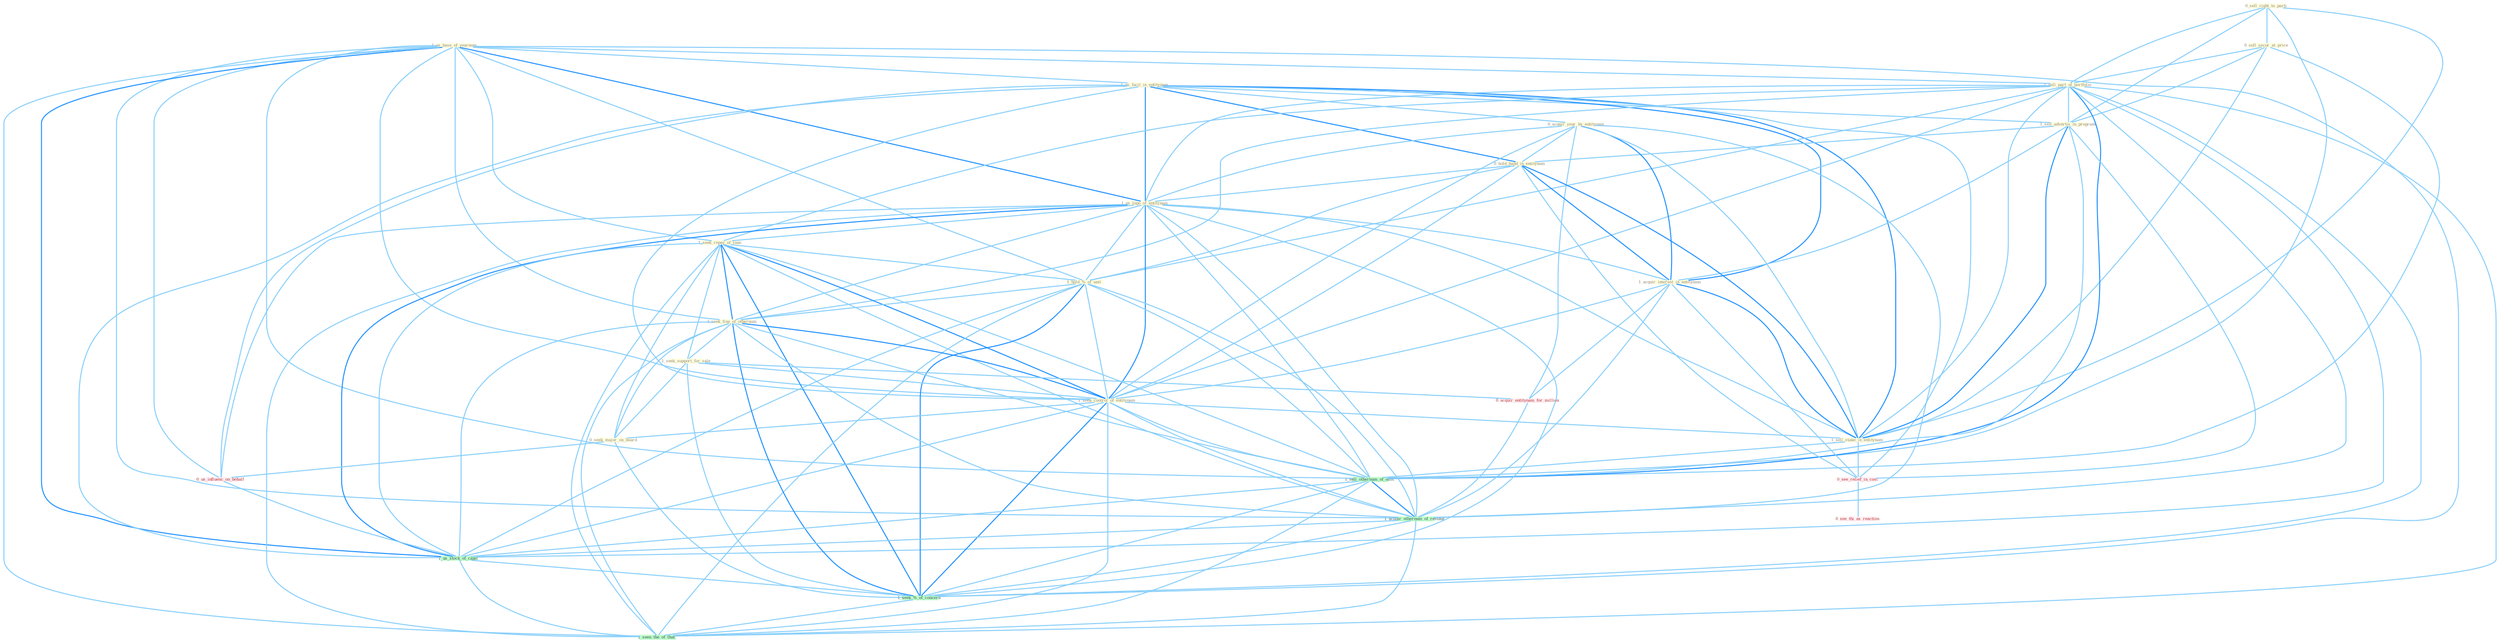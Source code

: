 Graph G{ 
    node
    [shape=polygon,style=filled,width=.5,height=.06,color="#BDFCC9",fixedsize=true,fontsize=4,
    fontcolor="#2f4f4f"];
    {node
    [color="#ffffe0", fontcolor="#8b7d6b"] "0_sell_right_to_parti " "1_us_base_of_yearnum " "0_sell_secur_at_price " "1_us_facil_in_entitynam " "1_sell_part_of_portfolio " "1_sell_advertis_in_program " "0_acquir_year_by_entitynam " "0_hold_hand_in_entitynam " "1_us_logo_of_entitynam " "1_acquir_interest_in_entitynam " "1_seek_repay_of_loan " "1_hold_%_of_unit " "1_seek_fine_of_othernum " "1_seek_support_for_sale " "1_seek_control_of_entitynam " "1_sell_stake_in_entitynam " "0_seek_major_on_board "}
{node [color="#fff0f5", fontcolor="#b22222"] "0_acquir_entitynam_for_million " "0_us_influenc_on_behalf " "0_see_relief_in_cost " "0_see_thi_as_reaction "}
edge [color="#B0E2FF"];

	"0_sell_right_to_parti " -- "0_sell_secur_at_price " [w="1", color="#87cefa" ];
	"0_sell_right_to_parti " -- "1_sell_part_of_portfolio " [w="1", color="#87cefa" ];
	"0_sell_right_to_parti " -- "1_sell_advertis_in_program " [w="1", color="#87cefa" ];
	"0_sell_right_to_parti " -- "1_sell_stake_in_entitynam " [w="1", color="#87cefa" ];
	"0_sell_right_to_parti " -- "1_sell_othernum_of_offic " [w="1", color="#87cefa" ];
	"1_us_base_of_yearnum " -- "1_us_facil_in_entitynam " [w="1", color="#87cefa" ];
	"1_us_base_of_yearnum " -- "1_sell_part_of_portfolio " [w="1", color="#87cefa" ];
	"1_us_base_of_yearnum " -- "1_us_logo_of_entitynam " [w="2", color="#1e90ff" , len=0.8];
	"1_us_base_of_yearnum " -- "1_seek_repay_of_loan " [w="1", color="#87cefa" ];
	"1_us_base_of_yearnum " -- "1_hold_%_of_unit " [w="1", color="#87cefa" ];
	"1_us_base_of_yearnum " -- "1_seek_fine_of_othernum " [w="1", color="#87cefa" ];
	"1_us_base_of_yearnum " -- "1_seek_control_of_entitynam " [w="1", color="#87cefa" ];
	"1_us_base_of_yearnum " -- "1_sell_othernum_of_offic " [w="1", color="#87cefa" ];
	"1_us_base_of_yearnum " -- "0_us_influenc_on_behalf " [w="1", color="#87cefa" ];
	"1_us_base_of_yearnum " -- "1_acquir_othernum_of_restaur " [w="1", color="#87cefa" ];
	"1_us_base_of_yearnum " -- "1_us_stock_of_capit " [w="2", color="#1e90ff" , len=0.8];
	"1_us_base_of_yearnum " -- "1_seek_%_of_concern " [w="1", color="#87cefa" ];
	"1_us_base_of_yearnum " -- "1_seen_the_of_that " [w="1", color="#87cefa" ];
	"0_sell_secur_at_price " -- "1_sell_part_of_portfolio " [w="1", color="#87cefa" ];
	"0_sell_secur_at_price " -- "1_sell_advertis_in_program " [w="1", color="#87cefa" ];
	"0_sell_secur_at_price " -- "1_sell_stake_in_entitynam " [w="1", color="#87cefa" ];
	"0_sell_secur_at_price " -- "1_sell_othernum_of_offic " [w="1", color="#87cefa" ];
	"1_us_facil_in_entitynam " -- "1_sell_advertis_in_program " [w="1", color="#87cefa" ];
	"1_us_facil_in_entitynam " -- "0_acquir_year_by_entitynam " [w="1", color="#87cefa" ];
	"1_us_facil_in_entitynam " -- "0_hold_hand_in_entitynam " [w="2", color="#1e90ff" , len=0.8];
	"1_us_facil_in_entitynam " -- "1_us_logo_of_entitynam " [w="2", color="#1e90ff" , len=0.8];
	"1_us_facil_in_entitynam " -- "1_acquir_interest_in_entitynam " [w="2", color="#1e90ff" , len=0.8];
	"1_us_facil_in_entitynam " -- "1_seek_control_of_entitynam " [w="1", color="#87cefa" ];
	"1_us_facil_in_entitynam " -- "1_sell_stake_in_entitynam " [w="2", color="#1e90ff" , len=0.8];
	"1_us_facil_in_entitynam " -- "0_us_influenc_on_behalf " [w="1", color="#87cefa" ];
	"1_us_facil_in_entitynam " -- "0_see_relief_in_cost " [w="1", color="#87cefa" ];
	"1_us_facil_in_entitynam " -- "1_us_stock_of_capit " [w="1", color="#87cefa" ];
	"1_sell_part_of_portfolio " -- "1_sell_advertis_in_program " [w="1", color="#87cefa" ];
	"1_sell_part_of_portfolio " -- "1_us_logo_of_entitynam " [w="1", color="#87cefa" ];
	"1_sell_part_of_portfolio " -- "1_seek_repay_of_loan " [w="1", color="#87cefa" ];
	"1_sell_part_of_portfolio " -- "1_hold_%_of_unit " [w="1", color="#87cefa" ];
	"1_sell_part_of_portfolio " -- "1_seek_fine_of_othernum " [w="1", color="#87cefa" ];
	"1_sell_part_of_portfolio " -- "1_seek_control_of_entitynam " [w="1", color="#87cefa" ];
	"1_sell_part_of_portfolio " -- "1_sell_stake_in_entitynam " [w="1", color="#87cefa" ];
	"1_sell_part_of_portfolio " -- "1_sell_othernum_of_offic " [w="2", color="#1e90ff" , len=0.8];
	"1_sell_part_of_portfolio " -- "1_acquir_othernum_of_restaur " [w="1", color="#87cefa" ];
	"1_sell_part_of_portfolio " -- "1_us_stock_of_capit " [w="1", color="#87cefa" ];
	"1_sell_part_of_portfolio " -- "1_seek_%_of_concern " [w="1", color="#87cefa" ];
	"1_sell_part_of_portfolio " -- "1_seen_the_of_that " [w="1", color="#87cefa" ];
	"1_sell_advertis_in_program " -- "0_hold_hand_in_entitynam " [w="1", color="#87cefa" ];
	"1_sell_advertis_in_program " -- "1_acquir_interest_in_entitynam " [w="1", color="#87cefa" ];
	"1_sell_advertis_in_program " -- "1_sell_stake_in_entitynam " [w="2", color="#1e90ff" , len=0.8];
	"1_sell_advertis_in_program " -- "1_sell_othernum_of_offic " [w="1", color="#87cefa" ];
	"1_sell_advertis_in_program " -- "0_see_relief_in_cost " [w="1", color="#87cefa" ];
	"0_acquir_year_by_entitynam " -- "0_hold_hand_in_entitynam " [w="1", color="#87cefa" ];
	"0_acquir_year_by_entitynam " -- "1_us_logo_of_entitynam " [w="1", color="#87cefa" ];
	"0_acquir_year_by_entitynam " -- "1_acquir_interest_in_entitynam " [w="2", color="#1e90ff" , len=0.8];
	"0_acquir_year_by_entitynam " -- "1_seek_control_of_entitynam " [w="1", color="#87cefa" ];
	"0_acquir_year_by_entitynam " -- "1_sell_stake_in_entitynam " [w="1", color="#87cefa" ];
	"0_acquir_year_by_entitynam " -- "0_acquir_entitynam_for_million " [w="1", color="#87cefa" ];
	"0_acquir_year_by_entitynam " -- "1_acquir_othernum_of_restaur " [w="1", color="#87cefa" ];
	"0_hold_hand_in_entitynam " -- "1_us_logo_of_entitynam " [w="1", color="#87cefa" ];
	"0_hold_hand_in_entitynam " -- "1_acquir_interest_in_entitynam " [w="2", color="#1e90ff" , len=0.8];
	"0_hold_hand_in_entitynam " -- "1_hold_%_of_unit " [w="1", color="#87cefa" ];
	"0_hold_hand_in_entitynam " -- "1_seek_control_of_entitynam " [w="1", color="#87cefa" ];
	"0_hold_hand_in_entitynam " -- "1_sell_stake_in_entitynam " [w="2", color="#1e90ff" , len=0.8];
	"0_hold_hand_in_entitynam " -- "0_see_relief_in_cost " [w="1", color="#87cefa" ];
	"1_us_logo_of_entitynam " -- "1_acquir_interest_in_entitynam " [w="1", color="#87cefa" ];
	"1_us_logo_of_entitynam " -- "1_seek_repay_of_loan " [w="1", color="#87cefa" ];
	"1_us_logo_of_entitynam " -- "1_hold_%_of_unit " [w="1", color="#87cefa" ];
	"1_us_logo_of_entitynam " -- "1_seek_fine_of_othernum " [w="1", color="#87cefa" ];
	"1_us_logo_of_entitynam " -- "1_seek_control_of_entitynam " [w="2", color="#1e90ff" , len=0.8];
	"1_us_logo_of_entitynam " -- "1_sell_stake_in_entitynam " [w="1", color="#87cefa" ];
	"1_us_logo_of_entitynam " -- "1_sell_othernum_of_offic " [w="1", color="#87cefa" ];
	"1_us_logo_of_entitynam " -- "0_us_influenc_on_behalf " [w="1", color="#87cefa" ];
	"1_us_logo_of_entitynam " -- "1_acquir_othernum_of_restaur " [w="1", color="#87cefa" ];
	"1_us_logo_of_entitynam " -- "1_us_stock_of_capit " [w="2", color="#1e90ff" , len=0.8];
	"1_us_logo_of_entitynam " -- "1_seek_%_of_concern " [w="1", color="#87cefa" ];
	"1_us_logo_of_entitynam " -- "1_seen_the_of_that " [w="1", color="#87cefa" ];
	"1_acquir_interest_in_entitynam " -- "1_seek_control_of_entitynam " [w="1", color="#87cefa" ];
	"1_acquir_interest_in_entitynam " -- "1_sell_stake_in_entitynam " [w="2", color="#1e90ff" , len=0.8];
	"1_acquir_interest_in_entitynam " -- "0_acquir_entitynam_for_million " [w="1", color="#87cefa" ];
	"1_acquir_interest_in_entitynam " -- "0_see_relief_in_cost " [w="1", color="#87cefa" ];
	"1_acquir_interest_in_entitynam " -- "1_acquir_othernum_of_restaur " [w="1", color="#87cefa" ];
	"1_seek_repay_of_loan " -- "1_hold_%_of_unit " [w="1", color="#87cefa" ];
	"1_seek_repay_of_loan " -- "1_seek_fine_of_othernum " [w="2", color="#1e90ff" , len=0.8];
	"1_seek_repay_of_loan " -- "1_seek_support_for_sale " [w="1", color="#87cefa" ];
	"1_seek_repay_of_loan " -- "1_seek_control_of_entitynam " [w="2", color="#1e90ff" , len=0.8];
	"1_seek_repay_of_loan " -- "0_seek_major_on_board " [w="1", color="#87cefa" ];
	"1_seek_repay_of_loan " -- "1_sell_othernum_of_offic " [w="1", color="#87cefa" ];
	"1_seek_repay_of_loan " -- "1_acquir_othernum_of_restaur " [w="1", color="#87cefa" ];
	"1_seek_repay_of_loan " -- "1_us_stock_of_capit " [w="1", color="#87cefa" ];
	"1_seek_repay_of_loan " -- "1_seek_%_of_concern " [w="2", color="#1e90ff" , len=0.8];
	"1_seek_repay_of_loan " -- "1_seen_the_of_that " [w="1", color="#87cefa" ];
	"1_hold_%_of_unit " -- "1_seek_fine_of_othernum " [w="1", color="#87cefa" ];
	"1_hold_%_of_unit " -- "1_seek_control_of_entitynam " [w="1", color="#87cefa" ];
	"1_hold_%_of_unit " -- "1_sell_othernum_of_offic " [w="1", color="#87cefa" ];
	"1_hold_%_of_unit " -- "1_acquir_othernum_of_restaur " [w="1", color="#87cefa" ];
	"1_hold_%_of_unit " -- "1_us_stock_of_capit " [w="1", color="#87cefa" ];
	"1_hold_%_of_unit " -- "1_seek_%_of_concern " [w="2", color="#1e90ff" , len=0.8];
	"1_hold_%_of_unit " -- "1_seen_the_of_that " [w="1", color="#87cefa" ];
	"1_seek_fine_of_othernum " -- "1_seek_support_for_sale " [w="1", color="#87cefa" ];
	"1_seek_fine_of_othernum " -- "1_seek_control_of_entitynam " [w="2", color="#1e90ff" , len=0.8];
	"1_seek_fine_of_othernum " -- "0_seek_major_on_board " [w="1", color="#87cefa" ];
	"1_seek_fine_of_othernum " -- "1_sell_othernum_of_offic " [w="1", color="#87cefa" ];
	"1_seek_fine_of_othernum " -- "1_acquir_othernum_of_restaur " [w="1", color="#87cefa" ];
	"1_seek_fine_of_othernum " -- "1_us_stock_of_capit " [w="1", color="#87cefa" ];
	"1_seek_fine_of_othernum " -- "1_seek_%_of_concern " [w="2", color="#1e90ff" , len=0.8];
	"1_seek_fine_of_othernum " -- "1_seen_the_of_that " [w="1", color="#87cefa" ];
	"1_seek_support_for_sale " -- "1_seek_control_of_entitynam " [w="1", color="#87cefa" ];
	"1_seek_support_for_sale " -- "0_seek_major_on_board " [w="1", color="#87cefa" ];
	"1_seek_support_for_sale " -- "0_acquir_entitynam_for_million " [w="1", color="#87cefa" ];
	"1_seek_support_for_sale " -- "1_seek_%_of_concern " [w="1", color="#87cefa" ];
	"1_seek_control_of_entitynam " -- "1_sell_stake_in_entitynam " [w="1", color="#87cefa" ];
	"1_seek_control_of_entitynam " -- "0_seek_major_on_board " [w="1", color="#87cefa" ];
	"1_seek_control_of_entitynam " -- "1_sell_othernum_of_offic " [w="1", color="#87cefa" ];
	"1_seek_control_of_entitynam " -- "1_acquir_othernum_of_restaur " [w="1", color="#87cefa" ];
	"1_seek_control_of_entitynam " -- "1_us_stock_of_capit " [w="1", color="#87cefa" ];
	"1_seek_control_of_entitynam " -- "1_seek_%_of_concern " [w="2", color="#1e90ff" , len=0.8];
	"1_seek_control_of_entitynam " -- "1_seen_the_of_that " [w="1", color="#87cefa" ];
	"1_sell_stake_in_entitynam " -- "1_sell_othernum_of_offic " [w="1", color="#87cefa" ];
	"1_sell_stake_in_entitynam " -- "0_see_relief_in_cost " [w="1", color="#87cefa" ];
	"0_seek_major_on_board " -- "0_us_influenc_on_behalf " [w="1", color="#87cefa" ];
	"0_seek_major_on_board " -- "1_seek_%_of_concern " [w="1", color="#87cefa" ];
	"0_acquir_entitynam_for_million " -- "1_acquir_othernum_of_restaur " [w="1", color="#87cefa" ];
	"1_sell_othernum_of_offic " -- "1_acquir_othernum_of_restaur " [w="2", color="#1e90ff" , len=0.8];
	"1_sell_othernum_of_offic " -- "1_us_stock_of_capit " [w="1", color="#87cefa" ];
	"1_sell_othernum_of_offic " -- "1_seek_%_of_concern " [w="1", color="#87cefa" ];
	"1_sell_othernum_of_offic " -- "1_seen_the_of_that " [w="1", color="#87cefa" ];
	"0_us_influenc_on_behalf " -- "1_us_stock_of_capit " [w="1", color="#87cefa" ];
	"0_see_relief_in_cost " -- "0_see_thi_as_reaction " [w="1", color="#87cefa" ];
	"1_acquir_othernum_of_restaur " -- "1_us_stock_of_capit " [w="1", color="#87cefa" ];
	"1_acquir_othernum_of_restaur " -- "1_seek_%_of_concern " [w="1", color="#87cefa" ];
	"1_acquir_othernum_of_restaur " -- "1_seen_the_of_that " [w="1", color="#87cefa" ];
	"1_us_stock_of_capit " -- "1_seek_%_of_concern " [w="1", color="#87cefa" ];
	"1_us_stock_of_capit " -- "1_seen_the_of_that " [w="1", color="#87cefa" ];
	"1_seek_%_of_concern " -- "1_seen_the_of_that " [w="1", color="#87cefa" ];
}